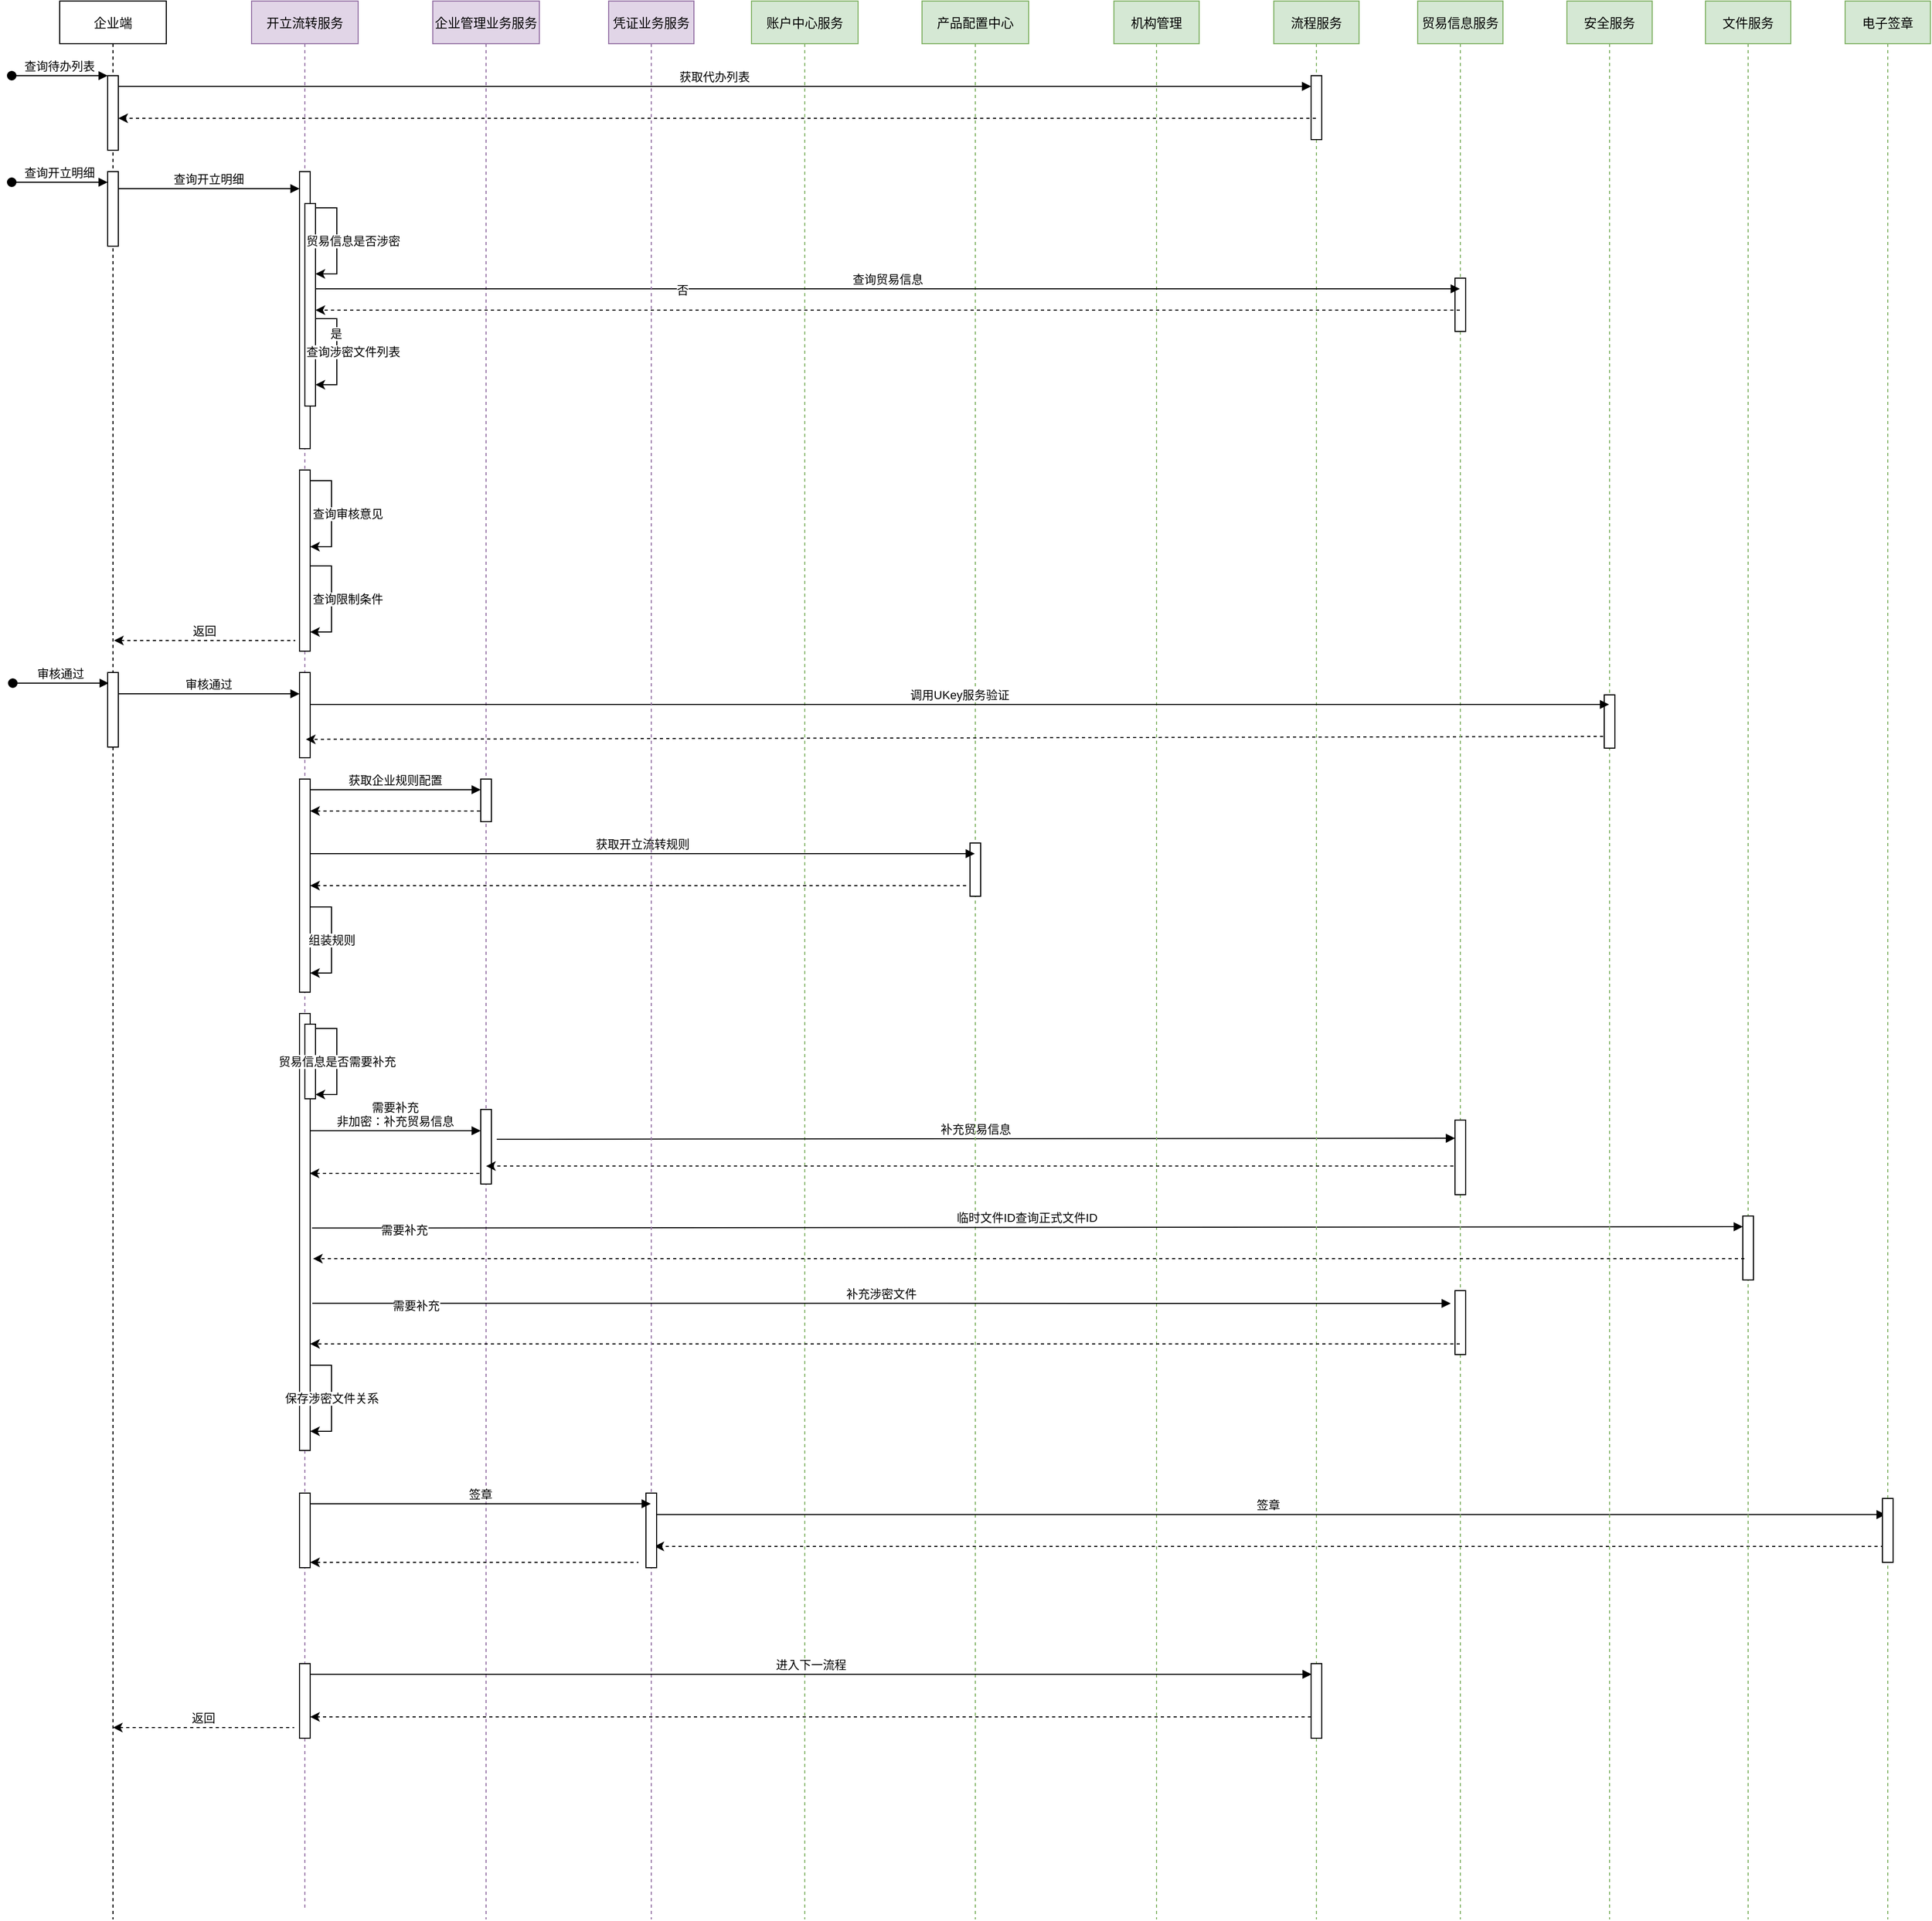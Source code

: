 <mxfile version="20.0.0" type="github">
  <diagram id="kgpKYQtTHZ0yAKxKKP6v" name="Page-1">
    <mxGraphModel dx="1637" dy="1146" grid="1" gridSize="10" guides="1" tooltips="1" connect="1" arrows="0" fold="1" page="1" pageScale="1" pageWidth="850" pageHeight="1100" math="0" shadow="0">
      <root>
        <mxCell id="0" />
        <mxCell id="1" parent="0" />
        <mxCell id="J_2QMXkemK3hHGxn1hl0-1" value="企业端" style="shape=umlLifeline;perimeter=lifelinePerimeter;container=1;collapsible=0;recursiveResize=0;rounded=0;shadow=0;strokeWidth=1;" vertex="1" parent="1">
          <mxGeometry x="255" y="80" width="100" height="1800" as="geometry" />
        </mxCell>
        <mxCell id="J_2QMXkemK3hHGxn1hl0-2" value="" style="points=[];perimeter=orthogonalPerimeter;rounded=0;shadow=0;strokeWidth=1;" vertex="1" parent="J_2QMXkemK3hHGxn1hl0-1">
          <mxGeometry x="45" y="70" width="10" height="70" as="geometry" />
        </mxCell>
        <mxCell id="J_2QMXkemK3hHGxn1hl0-3" value="查询待办列表" style="verticalAlign=bottom;startArrow=oval;endArrow=block;startSize=8;shadow=0;strokeWidth=1;" edge="1" parent="J_2QMXkemK3hHGxn1hl0-1" target="J_2QMXkemK3hHGxn1hl0-2">
          <mxGeometry relative="1" as="geometry">
            <mxPoint x="-45" y="70" as="sourcePoint" />
          </mxGeometry>
        </mxCell>
        <mxCell id="J_2QMXkemK3hHGxn1hl0-5" value="" style="points=[];perimeter=orthogonalPerimeter;rounded=0;shadow=0;strokeWidth=1;" vertex="1" parent="J_2QMXkemK3hHGxn1hl0-1">
          <mxGeometry x="45" y="160" width="10" height="70" as="geometry" />
        </mxCell>
        <mxCell id="J_2QMXkemK3hHGxn1hl0-54" value="审核通过" style="verticalAlign=bottom;startArrow=oval;endArrow=block;startSize=8;shadow=0;strokeWidth=1;" edge="1" parent="J_2QMXkemK3hHGxn1hl0-1">
          <mxGeometry relative="1" as="geometry">
            <mxPoint x="-44" y="640" as="sourcePoint" />
            <mxPoint x="46" y="640" as="targetPoint" />
          </mxGeometry>
        </mxCell>
        <mxCell id="J_2QMXkemK3hHGxn1hl0-59" value="" style="points=[];perimeter=orthogonalPerimeter;rounded=0;shadow=0;strokeWidth=1;" vertex="1" parent="J_2QMXkemK3hHGxn1hl0-1">
          <mxGeometry x="45" y="630" width="10" height="70" as="geometry" />
        </mxCell>
        <mxCell id="J_2QMXkemK3hHGxn1hl0-6" value="开立流转服务" style="shape=umlLifeline;perimeter=lifelinePerimeter;container=1;collapsible=0;recursiveResize=0;rounded=0;shadow=0;strokeWidth=1;fillColor=#e1d5e7;strokeColor=#9673a6;" vertex="1" parent="1">
          <mxGeometry x="435" y="80" width="100" height="1790" as="geometry" />
        </mxCell>
        <mxCell id="J_2QMXkemK3hHGxn1hl0-7" value="" style="points=[];perimeter=orthogonalPerimeter;rounded=0;shadow=0;strokeWidth=1;" vertex="1" parent="J_2QMXkemK3hHGxn1hl0-6">
          <mxGeometry x="45" y="160" width="10" height="260" as="geometry" />
        </mxCell>
        <mxCell id="J_2QMXkemK3hHGxn1hl0-8" value="" style="points=[];perimeter=orthogonalPerimeter;rounded=0;shadow=0;strokeWidth=1;" vertex="1" parent="J_2QMXkemK3hHGxn1hl0-6">
          <mxGeometry x="45" y="440" width="10" height="170" as="geometry" />
        </mxCell>
        <mxCell id="J_2QMXkemK3hHGxn1hl0-31" value="" style="points=[];perimeter=orthogonalPerimeter;rounded=0;shadow=0;strokeWidth=1;" vertex="1" parent="J_2QMXkemK3hHGxn1hl0-6">
          <mxGeometry x="50" y="190" width="10" height="190" as="geometry" />
        </mxCell>
        <mxCell id="J_2QMXkemK3hHGxn1hl0-35" value="" style="endArrow=classic;html=1;rounded=0;exitX=1;exitY=0.113;exitDx=0;exitDy=0;exitPerimeter=0;" edge="1" parent="J_2QMXkemK3hHGxn1hl0-6">
          <mxGeometry width="50" height="50" relative="1" as="geometry">
            <mxPoint x="60" y="194.04" as="sourcePoint" />
            <mxPoint x="60" y="256" as="targetPoint" />
            <Array as="points">
              <mxPoint x="80" y="194" />
              <mxPoint x="80" y="256" />
            </Array>
          </mxGeometry>
        </mxCell>
        <mxCell id="J_2QMXkemK3hHGxn1hl0-36" value="贸易信息是否涉密" style="edgeLabel;html=1;align=center;verticalAlign=middle;resizable=0;points=[];" vertex="1" connectable="0" parent="J_2QMXkemK3hHGxn1hl0-35">
          <mxGeometry x="-0.235" y="2" relative="1" as="geometry">
            <mxPoint x="13" y="12" as="offset" />
          </mxGeometry>
        </mxCell>
        <mxCell id="J_2QMXkemK3hHGxn1hl0-45" value="" style="endArrow=classic;html=1;rounded=0;exitX=1;exitY=0.113;exitDx=0;exitDy=0;exitPerimeter=0;" edge="1" parent="J_2QMXkemK3hHGxn1hl0-6">
          <mxGeometry width="50" height="50" relative="1" as="geometry">
            <mxPoint x="60" y="298.04" as="sourcePoint" />
            <mxPoint x="60" y="360" as="targetPoint" />
            <Array as="points">
              <mxPoint x="80" y="298" />
              <mxPoint x="80" y="360" />
            </Array>
          </mxGeometry>
        </mxCell>
        <mxCell id="J_2QMXkemK3hHGxn1hl0-46" value="查询涉密文件列表" style="edgeLabel;html=1;align=center;verticalAlign=middle;resizable=0;points=[];" vertex="1" connectable="0" parent="J_2QMXkemK3hHGxn1hl0-45">
          <mxGeometry x="-0.235" y="2" relative="1" as="geometry">
            <mxPoint x="13" y="12" as="offset" />
          </mxGeometry>
        </mxCell>
        <mxCell id="J_2QMXkemK3hHGxn1hl0-47" value="是" style="edgeLabel;html=1;align=center;verticalAlign=middle;resizable=0;points=[];" vertex="1" connectable="0" parent="J_2QMXkemK3hHGxn1hl0-45">
          <mxGeometry x="-0.347" y="-1" relative="1" as="geometry">
            <mxPoint as="offset" />
          </mxGeometry>
        </mxCell>
        <mxCell id="J_2QMXkemK3hHGxn1hl0-48" value="" style="endArrow=classic;html=1;rounded=0;exitX=1;exitY=0.113;exitDx=0;exitDy=0;exitPerimeter=0;" edge="1" parent="J_2QMXkemK3hHGxn1hl0-6">
          <mxGeometry width="50" height="50" relative="1" as="geometry">
            <mxPoint x="55" y="450.04" as="sourcePoint" />
            <mxPoint x="55" y="512.0" as="targetPoint" />
            <Array as="points">
              <mxPoint x="75" y="450" />
              <mxPoint x="75" y="512" />
            </Array>
          </mxGeometry>
        </mxCell>
        <mxCell id="J_2QMXkemK3hHGxn1hl0-49" value="查询审核意见" style="edgeLabel;html=1;align=center;verticalAlign=middle;resizable=0;points=[];" vertex="1" connectable="0" parent="J_2QMXkemK3hHGxn1hl0-48">
          <mxGeometry x="-0.235" y="2" relative="1" as="geometry">
            <mxPoint x="13" y="12" as="offset" />
          </mxGeometry>
        </mxCell>
        <mxCell id="J_2QMXkemK3hHGxn1hl0-51" value="" style="endArrow=classic;html=1;rounded=0;exitX=1;exitY=0.113;exitDx=0;exitDy=0;exitPerimeter=0;" edge="1" parent="J_2QMXkemK3hHGxn1hl0-6">
          <mxGeometry width="50" height="50" relative="1" as="geometry">
            <mxPoint x="55" y="530.04" as="sourcePoint" />
            <mxPoint x="55" y="592.0" as="targetPoint" />
            <Array as="points">
              <mxPoint x="75" y="530" />
              <mxPoint x="75" y="592" />
            </Array>
          </mxGeometry>
        </mxCell>
        <mxCell id="J_2QMXkemK3hHGxn1hl0-52" value="查询限制条件" style="edgeLabel;html=1;align=center;verticalAlign=middle;resizable=0;points=[];" vertex="1" connectable="0" parent="J_2QMXkemK3hHGxn1hl0-51">
          <mxGeometry x="-0.235" y="2" relative="1" as="geometry">
            <mxPoint x="13" y="12" as="offset" />
          </mxGeometry>
        </mxCell>
        <mxCell id="J_2QMXkemK3hHGxn1hl0-53" value="返回" style="verticalAlign=bottom;endArrow=none;shadow=0;strokeWidth=1;edgeStyle=elbowEdgeStyle;dashed=1;startArrow=classic;startFill=1;endFill=0;" edge="1" parent="J_2QMXkemK3hHGxn1hl0-6">
          <mxGeometry relative="1" as="geometry">
            <mxPoint x="-129" y="600" as="sourcePoint" />
            <mxPoint x="41" y="600" as="targetPoint" />
          </mxGeometry>
        </mxCell>
        <mxCell id="J_2QMXkemK3hHGxn1hl0-57" value="" style="points=[];perimeter=orthogonalPerimeter;rounded=0;shadow=0;strokeWidth=1;" vertex="1" parent="J_2QMXkemK3hHGxn1hl0-6">
          <mxGeometry x="45" y="630" width="10" height="80" as="geometry" />
        </mxCell>
        <mxCell id="J_2QMXkemK3hHGxn1hl0-63" value="" style="points=[];perimeter=orthogonalPerimeter;rounded=0;shadow=0;strokeWidth=1;" vertex="1" parent="J_2QMXkemK3hHGxn1hl0-6">
          <mxGeometry x="45" y="730" width="10" height="200" as="geometry" />
        </mxCell>
        <mxCell id="J_2QMXkemK3hHGxn1hl0-71" value="" style="endArrow=classic;html=1;rounded=0;exitX=1;exitY=0.113;exitDx=0;exitDy=0;exitPerimeter=0;" edge="1" parent="J_2QMXkemK3hHGxn1hl0-6">
          <mxGeometry width="50" height="50" relative="1" as="geometry">
            <mxPoint x="55" y="850.04" as="sourcePoint" />
            <mxPoint x="55" y="912.0" as="targetPoint" />
            <Array as="points">
              <mxPoint x="75" y="850" />
              <mxPoint x="75" y="912" />
            </Array>
          </mxGeometry>
        </mxCell>
        <mxCell id="J_2QMXkemK3hHGxn1hl0-72" value="组装规则" style="edgeLabel;html=1;align=center;verticalAlign=middle;resizable=0;points=[];" vertex="1" connectable="0" parent="J_2QMXkemK3hHGxn1hl0-71">
          <mxGeometry x="-0.235" y="2" relative="1" as="geometry">
            <mxPoint x="-2" y="12" as="offset" />
          </mxGeometry>
        </mxCell>
        <mxCell id="J_2QMXkemK3hHGxn1hl0-73" value="" style="points=[];perimeter=orthogonalPerimeter;rounded=0;shadow=0;strokeWidth=1;" vertex="1" parent="J_2QMXkemK3hHGxn1hl0-6">
          <mxGeometry x="45" y="950" width="10" height="410" as="geometry" />
        </mxCell>
        <mxCell id="J_2QMXkemK3hHGxn1hl0-74" value="" style="points=[];perimeter=orthogonalPerimeter;rounded=0;shadow=0;strokeWidth=1;" vertex="1" parent="J_2QMXkemK3hHGxn1hl0-6">
          <mxGeometry x="50" y="960" width="10" height="70" as="geometry" />
        </mxCell>
        <mxCell id="J_2QMXkemK3hHGxn1hl0-75" value="" style="endArrow=classic;html=1;rounded=0;exitX=1;exitY=0.113;exitDx=0;exitDy=0;exitPerimeter=0;" edge="1" parent="J_2QMXkemK3hHGxn1hl0-6">
          <mxGeometry width="50" height="50" relative="1" as="geometry">
            <mxPoint x="60" y="964.04" as="sourcePoint" />
            <mxPoint x="60" y="1026.0" as="targetPoint" />
            <Array as="points">
              <mxPoint x="80" y="964" />
              <mxPoint x="80" y="1026" />
            </Array>
          </mxGeometry>
        </mxCell>
        <mxCell id="J_2QMXkemK3hHGxn1hl0-76" value="贸易信息是否需要补充" style="edgeLabel;html=1;align=center;verticalAlign=middle;resizable=0;points=[];" vertex="1" connectable="0" parent="J_2QMXkemK3hHGxn1hl0-75">
          <mxGeometry x="-0.235" y="2" relative="1" as="geometry">
            <mxPoint x="-2" y="12" as="offset" />
          </mxGeometry>
        </mxCell>
        <mxCell id="J_2QMXkemK3hHGxn1hl0-93" value="" style="endArrow=classic;html=1;rounded=0;exitX=1;exitY=0.113;exitDx=0;exitDy=0;exitPerimeter=0;" edge="1" parent="J_2QMXkemK3hHGxn1hl0-6">
          <mxGeometry width="50" height="50" relative="1" as="geometry">
            <mxPoint x="55" y="1280.04" as="sourcePoint" />
            <mxPoint x="55" y="1342" as="targetPoint" />
            <Array as="points">
              <mxPoint x="75" y="1280" />
              <mxPoint x="75" y="1342" />
            </Array>
          </mxGeometry>
        </mxCell>
        <mxCell id="J_2QMXkemK3hHGxn1hl0-94" value="保存涉密文件关系" style="edgeLabel;html=1;align=center;verticalAlign=middle;resizable=0;points=[];" vertex="1" connectable="0" parent="J_2QMXkemK3hHGxn1hl0-93">
          <mxGeometry x="-0.235" y="2" relative="1" as="geometry">
            <mxPoint x="-2" y="12" as="offset" />
          </mxGeometry>
        </mxCell>
        <mxCell id="J_2QMXkemK3hHGxn1hl0-97" value="" style="points=[];perimeter=orthogonalPerimeter;rounded=0;shadow=0;strokeWidth=1;" vertex="1" parent="J_2QMXkemK3hHGxn1hl0-6">
          <mxGeometry x="45" y="1400" width="10" height="70" as="geometry" />
        </mxCell>
        <mxCell id="J_2QMXkemK3hHGxn1hl0-109" value="" style="points=[];perimeter=orthogonalPerimeter;rounded=0;shadow=0;strokeWidth=1;" vertex="1" parent="J_2QMXkemK3hHGxn1hl0-6">
          <mxGeometry x="45" y="1560" width="10" height="70" as="geometry" />
        </mxCell>
        <mxCell id="J_2QMXkemK3hHGxn1hl0-13" value="获取代办列表" style="verticalAlign=bottom;endArrow=block;shadow=0;strokeWidth=1;entryX=0;entryY=0.167;entryDx=0;entryDy=0;entryPerimeter=0;" edge="1" parent="1" source="J_2QMXkemK3hHGxn1hl0-2" target="J_2QMXkemK3hHGxn1hl0-24">
          <mxGeometry relative="1" as="geometry">
            <mxPoint x="410" y="160" as="sourcePoint" />
            <mxPoint x="1250" y="160" as="targetPoint" />
          </mxGeometry>
        </mxCell>
        <mxCell id="J_2QMXkemK3hHGxn1hl0-14" value="企业管理业务服务" style="shape=umlLifeline;perimeter=lifelinePerimeter;container=1;collapsible=0;recursiveResize=0;rounded=0;shadow=0;strokeWidth=1;fillColor=#e1d5e7;strokeColor=#9673a6;" vertex="1" parent="1">
          <mxGeometry x="605" y="80" width="100" height="1800" as="geometry" />
        </mxCell>
        <mxCell id="J_2QMXkemK3hHGxn1hl0-30" value="查询开立明细" style="verticalAlign=bottom;endArrow=block;shadow=0;strokeWidth=1;edgeStyle=elbowEdgeStyle;" edge="1" parent="J_2QMXkemK3hHGxn1hl0-14">
          <mxGeometry relative="1" as="geometry">
            <mxPoint x="-295" y="176" as="sourcePoint" />
            <mxPoint x="-125" y="176" as="targetPoint" />
          </mxGeometry>
        </mxCell>
        <mxCell id="J_2QMXkemK3hHGxn1hl0-65" value="" style="points=[];perimeter=orthogonalPerimeter;rounded=0;shadow=0;strokeWidth=1;" vertex="1" parent="J_2QMXkemK3hHGxn1hl0-14">
          <mxGeometry x="45" y="730" width="10" height="40" as="geometry" />
        </mxCell>
        <mxCell id="J_2QMXkemK3hHGxn1hl0-67" value="" style="verticalAlign=bottom;endArrow=none;shadow=0;strokeWidth=1;edgeStyle=elbowEdgeStyle;dashed=1;startArrow=classic;startFill=1;endFill=0;elbow=horizontal;" edge="1" parent="J_2QMXkemK3hHGxn1hl0-14">
          <mxGeometry relative="1" as="geometry">
            <mxPoint x="-115" y="760.0" as="sourcePoint" />
            <mxPoint x="45" y="760" as="targetPoint" />
          </mxGeometry>
        </mxCell>
        <mxCell id="J_2QMXkemK3hHGxn1hl0-78" value="" style="points=[];perimeter=orthogonalPerimeter;rounded=0;shadow=0;strokeWidth=1;" vertex="1" parent="J_2QMXkemK3hHGxn1hl0-14">
          <mxGeometry x="45" y="1040" width="10" height="70" as="geometry" />
        </mxCell>
        <mxCell id="J_2QMXkemK3hHGxn1hl0-16" value="账户中心服务" style="shape=umlLifeline;perimeter=lifelinePerimeter;container=1;collapsible=0;recursiveResize=0;rounded=0;shadow=0;strokeWidth=1;fillColor=#d5e8d4;strokeColor=#82b366;" vertex="1" parent="1">
          <mxGeometry x="904" y="80" width="100" height="1800" as="geometry" />
        </mxCell>
        <mxCell id="J_2QMXkemK3hHGxn1hl0-81" value="补充贸易信息" style="verticalAlign=bottom;endArrow=block;shadow=0;strokeWidth=1;exitX=1.5;exitY=0.4;exitDx=0;exitDy=0;exitPerimeter=0;" edge="1" parent="J_2QMXkemK3hHGxn1hl0-16" source="J_2QMXkemK3hHGxn1hl0-78">
          <mxGeometry relative="1" as="geometry">
            <mxPoint x="-234" y="1067" as="sourcePoint" />
            <mxPoint x="660" y="1067" as="targetPoint" />
          </mxGeometry>
        </mxCell>
        <mxCell id="J_2QMXkemK3hHGxn1hl0-108" value="" style="verticalAlign=bottom;endArrow=none;shadow=0;strokeWidth=1;edgeStyle=elbowEdgeStyle;dashed=1;startArrow=classic;startFill=1;endFill=0;elbow=horizontal;" edge="1" parent="J_2QMXkemK3hHGxn1hl0-16">
          <mxGeometry relative="1" as="geometry">
            <mxPoint x="-414" y="1465" as="sourcePoint" />
            <mxPoint x="-106" y="1465" as="targetPoint" />
          </mxGeometry>
        </mxCell>
        <mxCell id="J_2QMXkemK3hHGxn1hl0-112" style="rounded=0;orthogonalLoop=1;jettySize=auto;html=1;dashed=1;" edge="1" parent="J_2QMXkemK3hHGxn1hl0-16" source="J_2QMXkemK3hHGxn1hl0-110">
          <mxGeometry relative="1" as="geometry">
            <mxPoint x="745.5" y="1610" as="sourcePoint" />
            <mxPoint x="-414" y="1610" as="targetPoint" />
          </mxGeometry>
        </mxCell>
        <mxCell id="J_2QMXkemK3hHGxn1hl0-19" value="产品配置中心" style="shape=umlLifeline;perimeter=lifelinePerimeter;container=1;collapsible=0;recursiveResize=0;rounded=0;shadow=0;strokeWidth=1;fillColor=#d5e8d4;strokeColor=#82b366;" vertex="1" parent="1">
          <mxGeometry x="1064" y="80" width="100" height="1800" as="geometry" />
        </mxCell>
        <mxCell id="J_2QMXkemK3hHGxn1hl0-64" value="" style="points=[];perimeter=orthogonalPerimeter;rounded=0;shadow=0;strokeWidth=1;" vertex="1" parent="J_2QMXkemK3hHGxn1hl0-19">
          <mxGeometry x="45" y="790" width="10" height="50" as="geometry" />
        </mxCell>
        <mxCell id="J_2QMXkemK3hHGxn1hl0-21" value="机构管理" style="shape=umlLifeline;perimeter=lifelinePerimeter;container=1;collapsible=0;recursiveResize=0;rounded=0;shadow=0;strokeWidth=1;fillColor=#d5e8d4;strokeColor=#82b366;" vertex="1" parent="1">
          <mxGeometry x="1244" y="80" width="80" height="1800" as="geometry" />
        </mxCell>
        <mxCell id="J_2QMXkemK3hHGxn1hl0-62" style="rounded=0;orthogonalLoop=1;jettySize=auto;html=1;dashed=1;entryX=0.51;entryY=0.387;entryDx=0;entryDy=0;entryPerimeter=0;" edge="1" parent="J_2QMXkemK3hHGxn1hl0-21" target="J_2QMXkemK3hHGxn1hl0-6">
          <mxGeometry relative="1" as="geometry">
            <mxPoint x="465" y="690" as="sourcePoint" />
            <mxPoint x="-635" y="689.29" as="targetPoint" />
          </mxGeometry>
        </mxCell>
        <mxCell id="J_2QMXkemK3hHGxn1hl0-86" value="临时文件ID查询正式文件ID" style="verticalAlign=bottom;endArrow=block;shadow=0;strokeWidth=1;exitX=1.167;exitY=0.491;exitDx=0;exitDy=0;exitPerimeter=0;" edge="1" parent="J_2QMXkemK3hHGxn1hl0-21" source="J_2QMXkemK3hHGxn1hl0-73">
          <mxGeometry relative="1" as="geometry">
            <mxPoint x="-744" y="1150" as="sourcePoint" />
            <mxPoint x="590" y="1150" as="targetPoint" />
          </mxGeometry>
        </mxCell>
        <mxCell id="J_2QMXkemK3hHGxn1hl0-87" value="需要补充" style="edgeLabel;html=1;align=center;verticalAlign=middle;resizable=0;points=[];" vertex="1" connectable="0" parent="J_2QMXkemK3hHGxn1hl0-86">
          <mxGeometry x="-0.872" y="-2" relative="1" as="geometry">
            <mxPoint as="offset" />
          </mxGeometry>
        </mxCell>
        <mxCell id="J_2QMXkemK3hHGxn1hl0-23" value="流程服务" style="shape=umlLifeline;perimeter=lifelinePerimeter;container=1;collapsible=0;recursiveResize=0;rounded=0;shadow=0;strokeWidth=1;fillColor=#d5e8d4;strokeColor=#82b366;" vertex="1" parent="1">
          <mxGeometry x="1394" y="80" width="80" height="1800" as="geometry" />
        </mxCell>
        <mxCell id="J_2QMXkemK3hHGxn1hl0-24" value="" style="points=[];perimeter=orthogonalPerimeter;rounded=0;shadow=0;strokeWidth=1;" vertex="1" parent="J_2QMXkemK3hHGxn1hl0-23">
          <mxGeometry x="35" y="70" width="10" height="60" as="geometry" />
        </mxCell>
        <mxCell id="J_2QMXkemK3hHGxn1hl0-82" style="rounded=0;orthogonalLoop=1;jettySize=auto;html=1;dashed=1;" edge="1" parent="J_2QMXkemK3hHGxn1hl0-23" target="J_2QMXkemK3hHGxn1hl0-14">
          <mxGeometry relative="1" as="geometry">
            <mxPoint x="174.5" y="1093.17" as="sourcePoint" />
            <mxPoint x="-615" y="1093.17" as="targetPoint" />
          </mxGeometry>
        </mxCell>
        <mxCell id="J_2QMXkemK3hHGxn1hl0-105" value="签章" style="verticalAlign=bottom;endArrow=block;shadow=0;strokeWidth=1;" edge="1" parent="J_2QMXkemK3hHGxn1hl0-23" source="J_2QMXkemK3hHGxn1hl0-95">
          <mxGeometry relative="1" as="geometry">
            <mxPoint x="-494" y="1420" as="sourcePoint" />
            <mxPoint x="574" y="1420.17" as="targetPoint" />
          </mxGeometry>
        </mxCell>
        <mxCell id="J_2QMXkemK3hHGxn1hl0-110" value="" style="points=[];perimeter=orthogonalPerimeter;rounded=0;shadow=0;strokeWidth=1;" vertex="1" parent="J_2QMXkemK3hHGxn1hl0-23">
          <mxGeometry x="35" y="1560" width="10" height="70" as="geometry" />
        </mxCell>
        <mxCell id="J_2QMXkemK3hHGxn1hl0-25" value="贸易信息服务" style="shape=umlLifeline;perimeter=lifelinePerimeter;container=1;collapsible=0;recursiveResize=0;rounded=0;shadow=0;strokeWidth=1;fillColor=#d5e8d4;strokeColor=#82b366;" vertex="1" parent="1">
          <mxGeometry x="1529" y="80" width="80" height="1800" as="geometry" />
        </mxCell>
        <mxCell id="J_2QMXkemK3hHGxn1hl0-38" value="" style="points=[];perimeter=orthogonalPerimeter;rounded=0;shadow=0;strokeWidth=1;" vertex="1" parent="J_2QMXkemK3hHGxn1hl0-25">
          <mxGeometry x="35" y="260" width="10" height="50" as="geometry" />
        </mxCell>
        <mxCell id="J_2QMXkemK3hHGxn1hl0-80" value="" style="points=[];perimeter=orthogonalPerimeter;rounded=0;shadow=0;strokeWidth=1;" vertex="1" parent="J_2QMXkemK3hHGxn1hl0-25">
          <mxGeometry x="35" y="1050" width="10" height="70" as="geometry" />
        </mxCell>
        <mxCell id="J_2QMXkemK3hHGxn1hl0-89" value="" style="points=[];perimeter=orthogonalPerimeter;rounded=0;shadow=0;strokeWidth=1;" vertex="1" parent="J_2QMXkemK3hHGxn1hl0-25">
          <mxGeometry x="35" y="1210" width="10" height="60" as="geometry" />
        </mxCell>
        <mxCell id="J_2QMXkemK3hHGxn1hl0-107" style="rounded=0;orthogonalLoop=1;jettySize=auto;html=1;dashed=1;" edge="1" parent="J_2QMXkemK3hHGxn1hl0-25">
          <mxGeometry relative="1" as="geometry">
            <mxPoint x="443.5" y="1450" as="sourcePoint" />
            <mxPoint x="-716" y="1450" as="targetPoint" />
          </mxGeometry>
        </mxCell>
        <mxCell id="J_2QMXkemK3hHGxn1hl0-29" value="查询开立明细" style="verticalAlign=bottom;startArrow=oval;endArrow=block;startSize=8;shadow=0;strokeWidth=1;" edge="1" parent="1">
          <mxGeometry relative="1" as="geometry">
            <mxPoint x="210" y="250" as="sourcePoint" />
            <mxPoint x="300" y="250" as="targetPoint" />
          </mxGeometry>
        </mxCell>
        <mxCell id="J_2QMXkemK3hHGxn1hl0-37" value="查询贸易信息" style="verticalAlign=bottom;endArrow=block;shadow=0;strokeWidth=1;" edge="1" parent="1" target="J_2QMXkemK3hHGxn1hl0-25">
          <mxGeometry relative="1" as="geometry">
            <mxPoint x="495" y="350" as="sourcePoint" />
            <mxPoint x="1440" y="350" as="targetPoint" />
          </mxGeometry>
        </mxCell>
        <mxCell id="J_2QMXkemK3hHGxn1hl0-41" value="否" style="edgeLabel;html=1;align=center;verticalAlign=middle;resizable=0;points=[];" vertex="1" connectable="0" parent="J_2QMXkemK3hHGxn1hl0-37">
          <mxGeometry x="-0.477" y="-1" relative="1" as="geometry">
            <mxPoint x="63" as="offset" />
          </mxGeometry>
        </mxCell>
        <mxCell id="J_2QMXkemK3hHGxn1hl0-55" value="安全服务" style="shape=umlLifeline;perimeter=lifelinePerimeter;container=1;collapsible=0;recursiveResize=0;rounded=0;shadow=0;strokeWidth=1;fillColor=#d5e8d4;strokeColor=#82b366;" vertex="1" parent="1">
          <mxGeometry x="1669" y="80" width="80" height="1800" as="geometry" />
        </mxCell>
        <mxCell id="J_2QMXkemK3hHGxn1hl0-56" value="" style="points=[];perimeter=orthogonalPerimeter;rounded=0;shadow=0;strokeWidth=1;" vertex="1" parent="J_2QMXkemK3hHGxn1hl0-55">
          <mxGeometry x="35" y="651" width="10" height="50" as="geometry" />
        </mxCell>
        <mxCell id="J_2QMXkemK3hHGxn1hl0-58" value="审核通过" style="verticalAlign=bottom;endArrow=block;shadow=0;strokeWidth=1;edgeStyle=elbowEdgeStyle;" edge="1" parent="1">
          <mxGeometry relative="1" as="geometry">
            <mxPoint x="310" y="730" as="sourcePoint" />
            <mxPoint x="480" y="730" as="targetPoint" />
          </mxGeometry>
        </mxCell>
        <mxCell id="J_2QMXkemK3hHGxn1hl0-60" value="调用UKey服务验证" style="verticalAlign=bottom;endArrow=block;shadow=0;strokeWidth=1;" edge="1" parent="1" target="J_2QMXkemK3hHGxn1hl0-55">
          <mxGeometry relative="1" as="geometry">
            <mxPoint x="490" y="740.0" as="sourcePoint" />
            <mxPoint x="1590" y="740" as="targetPoint" />
          </mxGeometry>
        </mxCell>
        <mxCell id="J_2QMXkemK3hHGxn1hl0-66" value="获取企业规则配置" style="verticalAlign=bottom;endArrow=block;shadow=0;strokeWidth=1;edgeStyle=elbowEdgeStyle;" edge="1" parent="1">
          <mxGeometry relative="1" as="geometry">
            <mxPoint x="490" y="820" as="sourcePoint" />
            <mxPoint x="650" y="820" as="targetPoint" />
          </mxGeometry>
        </mxCell>
        <mxCell id="J_2QMXkemK3hHGxn1hl0-69" value="获取开立流转规则" style="verticalAlign=bottom;endArrow=block;shadow=0;strokeWidth=1;" edge="1" parent="1" target="J_2QMXkemK3hHGxn1hl0-19">
          <mxGeometry relative="1" as="geometry">
            <mxPoint x="490" y="880" as="sourcePoint" />
            <mxPoint x="830" y="880" as="targetPoint" />
          </mxGeometry>
        </mxCell>
        <mxCell id="J_2QMXkemK3hHGxn1hl0-70" value="" style="verticalAlign=bottom;endArrow=none;shadow=0;strokeWidth=1;edgeStyle=elbowEdgeStyle;dashed=1;startArrow=classic;startFill=1;endFill=0;elbow=horizontal;entryX=-0.3;entryY=0.8;entryDx=0;entryDy=0;entryPerimeter=0;" edge="1" parent="1" target="J_2QMXkemK3hHGxn1hl0-64">
          <mxGeometry relative="1" as="geometry">
            <mxPoint x="490" y="910.0" as="sourcePoint" />
            <mxPoint x="650" y="910" as="targetPoint" />
          </mxGeometry>
        </mxCell>
        <mxCell id="J_2QMXkemK3hHGxn1hl0-79" value="需要补充&#xa;非加密：补充贸易信息" style="verticalAlign=bottom;endArrow=block;shadow=0;strokeWidth=1;" edge="1" parent="1">
          <mxGeometry relative="1" as="geometry">
            <mxPoint x="490" y="1140" as="sourcePoint" />
            <mxPoint x="650" y="1140" as="targetPoint" />
          </mxGeometry>
        </mxCell>
        <mxCell id="J_2QMXkemK3hHGxn1hl0-83" value="" style="verticalAlign=bottom;endArrow=none;shadow=0;strokeWidth=1;edgeStyle=elbowEdgeStyle;dashed=1;startArrow=classic;startFill=1;endFill=0;elbow=horizontal;" edge="1" parent="1">
          <mxGeometry relative="1" as="geometry">
            <mxPoint x="489.5" y="1180" as="sourcePoint" />
            <mxPoint x="650" y="1180" as="targetPoint" />
          </mxGeometry>
        </mxCell>
        <mxCell id="J_2QMXkemK3hHGxn1hl0-84" value="文件服务" style="shape=umlLifeline;perimeter=lifelinePerimeter;container=1;collapsible=0;recursiveResize=0;rounded=0;shadow=0;strokeWidth=1;fillColor=#d5e8d4;strokeColor=#82b366;" vertex="1" parent="1">
          <mxGeometry x="1799" y="80" width="80" height="1800" as="geometry" />
        </mxCell>
        <mxCell id="J_2QMXkemK3hHGxn1hl0-85" value="" style="points=[];perimeter=orthogonalPerimeter;rounded=0;shadow=0;strokeWidth=1;" vertex="1" parent="J_2QMXkemK3hHGxn1hl0-84">
          <mxGeometry x="35" y="1140" width="10" height="60" as="geometry" />
        </mxCell>
        <mxCell id="J_2QMXkemK3hHGxn1hl0-92" style="rounded=0;orthogonalLoop=1;jettySize=auto;html=1;dashed=1;" edge="1" parent="1" source="J_2QMXkemK3hHGxn1hl0-25">
          <mxGeometry relative="1" as="geometry">
            <mxPoint x="1440" y="1340" as="sourcePoint" />
            <mxPoint x="490" y="1340" as="targetPoint" />
          </mxGeometry>
        </mxCell>
        <mxCell id="J_2QMXkemK3hHGxn1hl0-95" value="凭证业务服务" style="shape=umlLifeline;perimeter=lifelinePerimeter;container=1;collapsible=0;recursiveResize=0;rounded=0;shadow=0;strokeWidth=1;fillColor=#e1d5e7;strokeColor=#9673a6;" vertex="1" parent="1">
          <mxGeometry x="770" y="80" width="80" height="1800" as="geometry" />
        </mxCell>
        <mxCell id="J_2QMXkemK3hHGxn1hl0-101" value="" style="points=[];perimeter=orthogonalPerimeter;rounded=0;shadow=0;strokeWidth=1;" vertex="1" parent="J_2QMXkemK3hHGxn1hl0-95">
          <mxGeometry x="35" y="1400" width="10" height="70" as="geometry" />
        </mxCell>
        <mxCell id="J_2QMXkemK3hHGxn1hl0-98" style="rounded=0;orthogonalLoop=1;jettySize=auto;html=1;dashed=1;" edge="1" parent="1" source="J_2QMXkemK3hHGxn1hl0-25">
          <mxGeometry relative="1" as="geometry">
            <mxPoint x="1510" y="370" as="sourcePoint" />
            <mxPoint x="495" y="370.0" as="targetPoint" />
          </mxGeometry>
        </mxCell>
        <mxCell id="J_2QMXkemK3hHGxn1hl0-88" style="rounded=0;orthogonalLoop=1;jettySize=auto;html=1;dashed=1;entryX=1.567;entryY=0.561;entryDx=0;entryDy=0;entryPerimeter=0;" edge="1" parent="1">
          <mxGeometry relative="1" as="geometry">
            <mxPoint x="1835.5" y="1260.01" as="sourcePoint" />
            <mxPoint x="492.67" y="1260.01" as="targetPoint" />
          </mxGeometry>
        </mxCell>
        <mxCell id="J_2QMXkemK3hHGxn1hl0-90" value="补充涉密文件" style="verticalAlign=bottom;endArrow=block;shadow=0;strokeWidth=1;exitX=1.2;exitY=0.663;exitDx=0;exitDy=0;exitPerimeter=0;" edge="1" parent="1" source="J_2QMXkemK3hHGxn1hl0-73">
          <mxGeometry relative="1" as="geometry">
            <mxPoint x="230" y="1300" as="sourcePoint" />
            <mxPoint x="1560" y="1302" as="targetPoint" />
          </mxGeometry>
        </mxCell>
        <mxCell id="J_2QMXkemK3hHGxn1hl0-91" value="需要补充" style="edgeLabel;html=1;align=center;verticalAlign=middle;resizable=0;points=[];" vertex="1" connectable="0" parent="J_2QMXkemK3hHGxn1hl0-90">
          <mxGeometry x="-0.872" y="-2" relative="1" as="geometry">
            <mxPoint x="28" as="offset" />
          </mxGeometry>
        </mxCell>
        <mxCell id="J_2QMXkemK3hHGxn1hl0-100" style="rounded=0;orthogonalLoop=1;jettySize=auto;html=1;dashed=1;" edge="1" parent="1" source="J_2QMXkemK3hHGxn1hl0-23">
          <mxGeometry relative="1" as="geometry">
            <mxPoint x="1383.5" y="190" as="sourcePoint" />
            <mxPoint x="310" y="190" as="targetPoint" />
          </mxGeometry>
        </mxCell>
        <mxCell id="J_2QMXkemK3hHGxn1hl0-102" value="签章" style="verticalAlign=bottom;endArrow=block;shadow=0;strokeWidth=1;" edge="1" parent="1" target="J_2QMXkemK3hHGxn1hl0-95">
          <mxGeometry relative="1" as="geometry">
            <mxPoint x="490" y="1490" as="sourcePoint" />
            <mxPoint x="650" y="1490" as="targetPoint" />
          </mxGeometry>
        </mxCell>
        <mxCell id="J_2QMXkemK3hHGxn1hl0-103" value="电子签章" style="shape=umlLifeline;perimeter=lifelinePerimeter;container=1;collapsible=0;recursiveResize=0;rounded=0;shadow=0;strokeWidth=1;fillColor=#d5e8d4;strokeColor=#82b366;" vertex="1" parent="1">
          <mxGeometry x="1930" y="80" width="80" height="1800" as="geometry" />
        </mxCell>
        <mxCell id="J_2QMXkemK3hHGxn1hl0-104" value="" style="points=[];perimeter=orthogonalPerimeter;rounded=0;shadow=0;strokeWidth=1;" vertex="1" parent="J_2QMXkemK3hHGxn1hl0-103">
          <mxGeometry x="35" y="1405" width="10" height="60" as="geometry" />
        </mxCell>
        <mxCell id="J_2QMXkemK3hHGxn1hl0-111" value="进入下一流程" style="verticalAlign=bottom;endArrow=block;shadow=0;strokeWidth=1;" edge="1" parent="1">
          <mxGeometry relative="1" as="geometry">
            <mxPoint x="490" y="1650" as="sourcePoint" />
            <mxPoint x="1429.5" y="1650" as="targetPoint" />
          </mxGeometry>
        </mxCell>
        <mxCell id="J_2QMXkemK3hHGxn1hl0-113" value="返回" style="verticalAlign=bottom;endArrow=none;shadow=0;strokeWidth=1;edgeStyle=elbowEdgeStyle;dashed=1;startArrow=classic;startFill=1;endFill=0;" edge="1" parent="1">
          <mxGeometry relative="1" as="geometry">
            <mxPoint x="305" y="1700.0" as="sourcePoint" />
            <mxPoint x="475" y="1700.0" as="targetPoint" />
          </mxGeometry>
        </mxCell>
      </root>
    </mxGraphModel>
  </diagram>
</mxfile>

